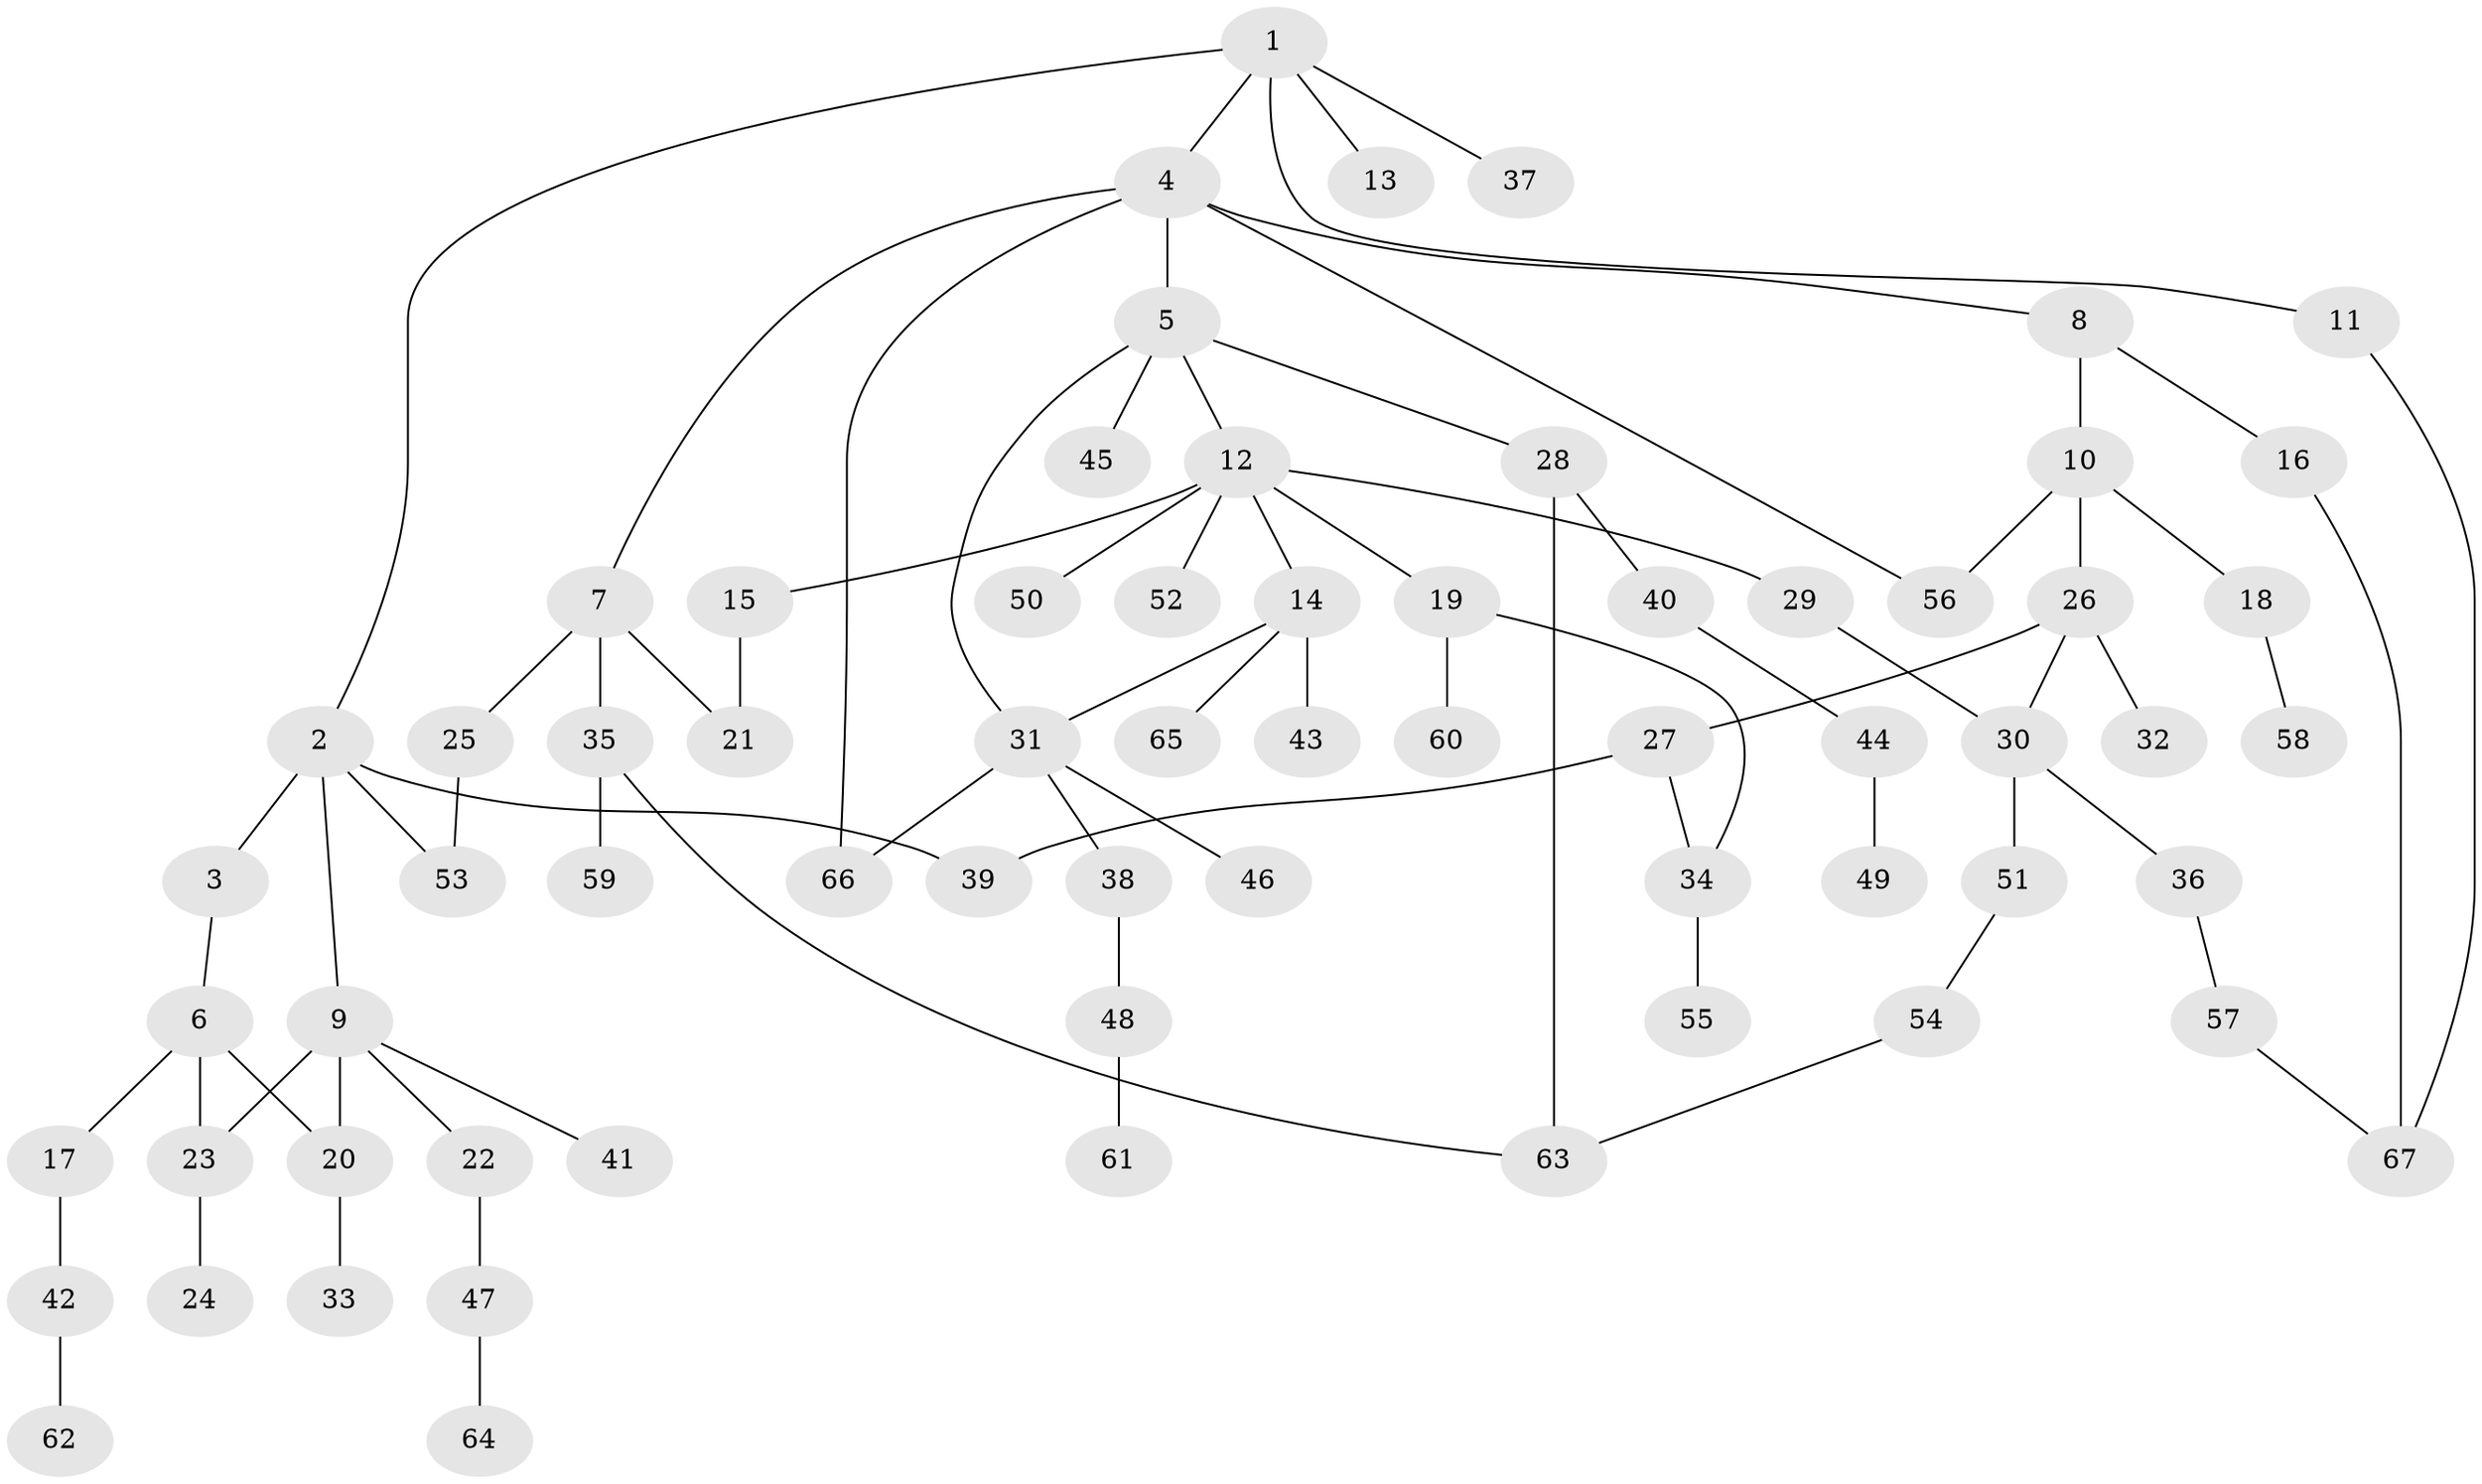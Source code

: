// original degree distribution, {6: 0.031578947368421054, 5: 0.05263157894736842, 2: 0.3157894736842105, 4: 0.10526315789473684, 3: 0.10526315789473684, 7: 0.010526315789473684, 1: 0.37894736842105264}
// Generated by graph-tools (version 1.1) at 2025/48/03/04/25 22:48:46]
// undirected, 67 vertices, 80 edges
graph export_dot {
  node [color=gray90,style=filled];
  1;
  2;
  3;
  4;
  5;
  6;
  7;
  8;
  9;
  10;
  11;
  12;
  13;
  14;
  15;
  16;
  17;
  18;
  19;
  20;
  21;
  22;
  23;
  24;
  25;
  26;
  27;
  28;
  29;
  30;
  31;
  32;
  33;
  34;
  35;
  36;
  37;
  38;
  39;
  40;
  41;
  42;
  43;
  44;
  45;
  46;
  47;
  48;
  49;
  50;
  51;
  52;
  53;
  54;
  55;
  56;
  57;
  58;
  59;
  60;
  61;
  62;
  63;
  64;
  65;
  66;
  67;
  1 -- 2 [weight=1.0];
  1 -- 4 [weight=1.0];
  1 -- 11 [weight=1.0];
  1 -- 13 [weight=1.0];
  1 -- 37 [weight=1.0];
  2 -- 3 [weight=1.0];
  2 -- 9 [weight=1.0];
  2 -- 39 [weight=1.0];
  2 -- 53 [weight=1.0];
  3 -- 6 [weight=1.0];
  4 -- 5 [weight=1.0];
  4 -- 7 [weight=1.0];
  4 -- 8 [weight=1.0];
  4 -- 56 [weight=1.0];
  4 -- 66 [weight=1.0];
  5 -- 12 [weight=1.0];
  5 -- 28 [weight=1.0];
  5 -- 31 [weight=1.0];
  5 -- 45 [weight=1.0];
  6 -- 17 [weight=1.0];
  6 -- 20 [weight=1.0];
  6 -- 23 [weight=1.0];
  7 -- 21 [weight=1.0];
  7 -- 25 [weight=1.0];
  7 -- 35 [weight=1.0];
  8 -- 10 [weight=1.0];
  8 -- 16 [weight=1.0];
  9 -- 20 [weight=1.0];
  9 -- 22 [weight=1.0];
  9 -- 23 [weight=1.0];
  9 -- 41 [weight=1.0];
  10 -- 18 [weight=1.0];
  10 -- 26 [weight=1.0];
  10 -- 56 [weight=1.0];
  11 -- 67 [weight=1.0];
  12 -- 14 [weight=1.0];
  12 -- 15 [weight=1.0];
  12 -- 19 [weight=1.0];
  12 -- 29 [weight=1.0];
  12 -- 50 [weight=1.0];
  12 -- 52 [weight=1.0];
  14 -- 31 [weight=1.0];
  14 -- 43 [weight=1.0];
  14 -- 65 [weight=1.0];
  15 -- 21 [weight=1.0];
  16 -- 67 [weight=1.0];
  17 -- 42 [weight=1.0];
  18 -- 58 [weight=1.0];
  19 -- 34 [weight=1.0];
  19 -- 60 [weight=1.0];
  20 -- 33 [weight=1.0];
  22 -- 47 [weight=1.0];
  23 -- 24 [weight=1.0];
  25 -- 53 [weight=1.0];
  26 -- 27 [weight=1.0];
  26 -- 30 [weight=1.0];
  26 -- 32 [weight=1.0];
  27 -- 34 [weight=1.0];
  27 -- 39 [weight=1.0];
  28 -- 40 [weight=1.0];
  28 -- 63 [weight=1.0];
  29 -- 30 [weight=1.0];
  30 -- 36 [weight=1.0];
  30 -- 51 [weight=1.0];
  31 -- 38 [weight=1.0];
  31 -- 46 [weight=1.0];
  31 -- 66 [weight=1.0];
  34 -- 55 [weight=1.0];
  35 -- 59 [weight=1.0];
  35 -- 63 [weight=1.0];
  36 -- 57 [weight=1.0];
  38 -- 48 [weight=1.0];
  40 -- 44 [weight=1.0];
  42 -- 62 [weight=1.0];
  44 -- 49 [weight=1.0];
  47 -- 64 [weight=1.0];
  48 -- 61 [weight=1.0];
  51 -- 54 [weight=1.0];
  54 -- 63 [weight=1.0];
  57 -- 67 [weight=1.0];
}
